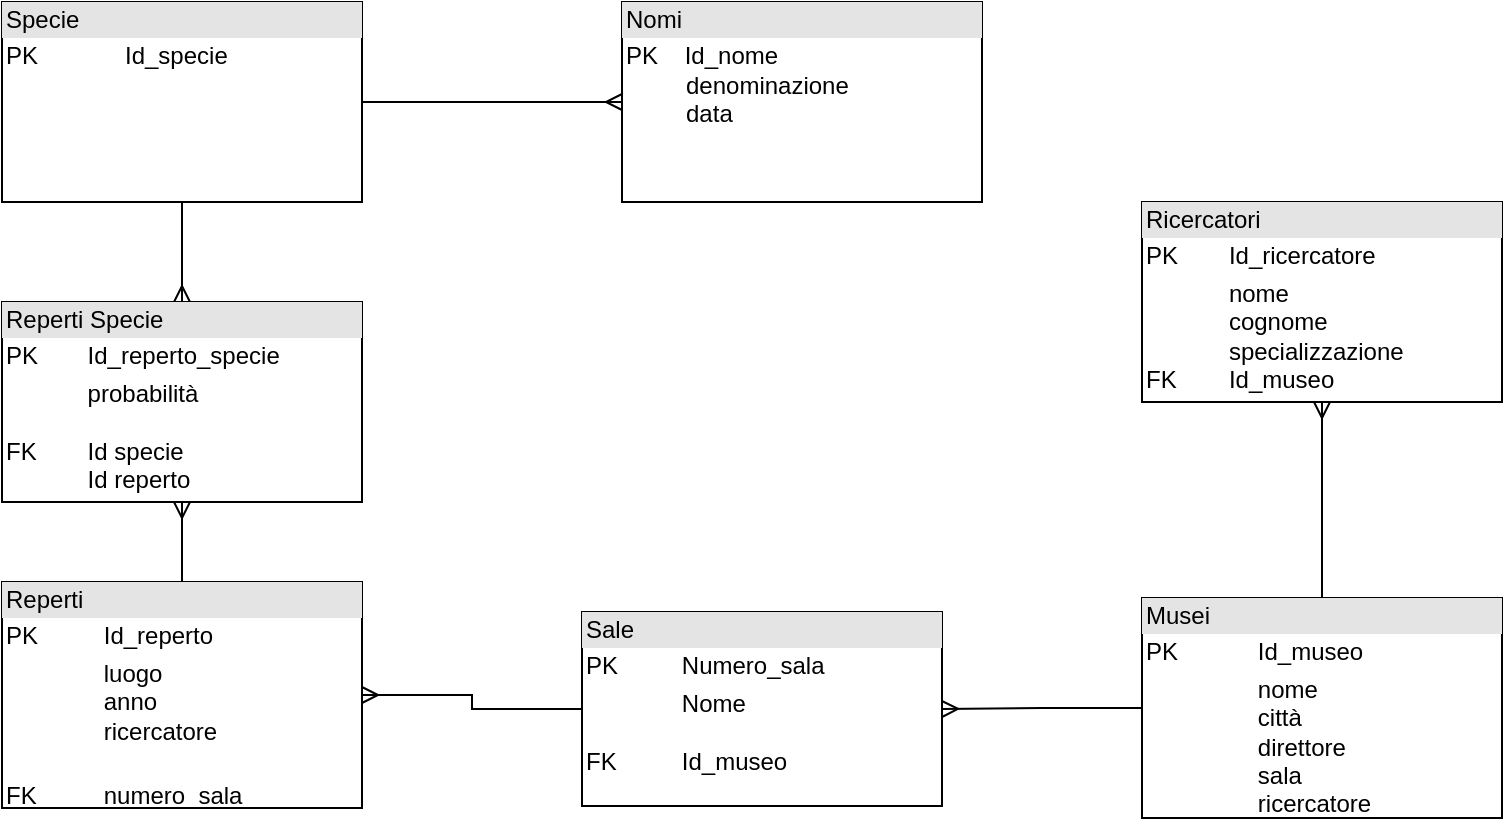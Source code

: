 <mxfile version="13.9.7" type="google"><diagram name="Page-1" id="e7e014a7-5840-1c2e-5031-d8a46d1fe8dd"><mxGraphModel dx="868" dy="474" grid="1" gridSize="10" guides="1" tooltips="1" connect="1" arrows="1" fold="1" page="1" pageScale="1" pageWidth="1169" pageHeight="826" background="#ffffff" math="0" shadow="0"><root><mxCell id="0"/><mxCell id="1" parent="0"/><mxCell id="k9Gx2fuPqNfP_x0ZKx_o-58" style="edgeStyle=orthogonalEdgeStyle;rounded=0;orthogonalLoop=1;jettySize=auto;html=1;entryX=0.5;entryY=1;entryDx=0;entryDy=0;endArrow=ERmany;endFill=0;" edge="1" parent="1" source="k9Gx2fuPqNfP_x0ZKx_o-42" target="k9Gx2fuPqNfP_x0ZKx_o-54"><mxGeometry relative="1" as="geometry"/></mxCell><mxCell id="k9Gx2fuPqNfP_x0ZKx_o-42" value="&lt;div style=&quot;box-sizing: border-box ; width: 100% ; background: #e4e4e4 ; padding: 2px&quot;&gt;Reperti&lt;/div&gt;&lt;table style=&quot;width: 100% ; font-size: 1em&quot; cellpadding=&quot;2&quot; cellspacing=&quot;0&quot;&gt;&lt;tbody&gt;&lt;tr&gt;&lt;td&gt;PK&lt;/td&gt;&lt;td&gt;Id_reperto&lt;/td&gt;&lt;/tr&gt;&lt;tr&gt;&lt;td&gt;&amp;nbsp; &amp;nbsp; &amp;nbsp; &amp;nbsp;&lt;br&gt;&lt;br&gt;&lt;/td&gt;&lt;td&gt;luogo&lt;br&gt;anno&lt;br&gt;ricercatore&lt;br&gt;&lt;br&gt;&lt;/td&gt;&lt;/tr&gt;&lt;tr&gt;&lt;td&gt;FK&amp;nbsp;&amp;nbsp;&lt;/td&gt;&lt;td&gt;numero_sala&lt;br&gt;&lt;/td&gt;&lt;/tr&gt;&lt;/tbody&gt;&lt;/table&gt;" style="verticalAlign=top;align=left;overflow=fill;html=1;" vertex="1" parent="1"><mxGeometry x="140" y="350" width="180" height="113" as="geometry"/></mxCell><mxCell id="k9Gx2fuPqNfP_x0ZKx_o-44" value="&lt;div style=&quot;box-sizing: border-box ; width: 100% ; background: #e4e4e4 ; padding: 2px&quot;&gt;Ricercatori&lt;/div&gt;&lt;table style=&quot;width: 100% ; font-size: 1em&quot; cellpadding=&quot;2&quot; cellspacing=&quot;0&quot;&gt;&lt;tbody&gt;&lt;tr&gt;&lt;td&gt;PK&lt;/td&gt;&lt;td&gt;Id_ricercatore&lt;/td&gt;&lt;/tr&gt;&lt;tr&gt;&lt;td&gt;&amp;nbsp; &amp;nbsp; &amp;nbsp; &amp;nbsp;&lt;br&gt;&lt;br&gt;&lt;br&gt;FK&lt;/td&gt;&lt;td&gt;nome&lt;br&gt;cognome&lt;br&gt;specializzazione&lt;br&gt;Id_museo&lt;/td&gt;&lt;/tr&gt;&lt;/tbody&gt;&lt;/table&gt;" style="verticalAlign=top;align=left;overflow=fill;html=1;" vertex="1" parent="1"><mxGeometry x="710" y="160" width="180" height="100" as="geometry"/></mxCell><mxCell id="k9Gx2fuPqNfP_x0ZKx_o-59" style="edgeStyle=orthogonalEdgeStyle;rounded=0;orthogonalLoop=1;jettySize=auto;html=1;entryX=1;entryY=0.5;entryDx=0;entryDy=0;endArrow=ERmany;endFill=0;" edge="1" parent="1" source="k9Gx2fuPqNfP_x0ZKx_o-45" target="k9Gx2fuPqNfP_x0ZKx_o-42"><mxGeometry relative="1" as="geometry"/></mxCell><mxCell id="k9Gx2fuPqNfP_x0ZKx_o-45" value="&lt;div style=&quot;box-sizing: border-box ; width: 100% ; background: #e4e4e4 ; padding: 2px&quot;&gt;Sale&lt;/div&gt;&lt;table style=&quot;width: 100% ; font-size: 1em&quot; cellpadding=&quot;2&quot; cellspacing=&quot;0&quot;&gt;&lt;tbody&gt;&lt;tr&gt;&lt;td&gt;PK&lt;/td&gt;&lt;td&gt;Numero_sala&lt;/td&gt;&lt;/tr&gt;&lt;tr&gt;&lt;td&gt;&amp;nbsp; &amp;nbsp; &amp;nbsp; &amp;nbsp;&lt;br&gt;FK&lt;/td&gt;&lt;td&gt;Nome&lt;br&gt;&lt;br&gt;Id_museo&lt;br&gt;&lt;br&gt;&lt;/td&gt;&lt;/tr&gt;&lt;/tbody&gt;&lt;/table&gt;" style="verticalAlign=top;align=left;overflow=fill;html=1;" vertex="1" parent="1"><mxGeometry x="430" y="365" width="180" height="97" as="geometry"/></mxCell><mxCell id="k9Gx2fuPqNfP_x0ZKx_o-60" style="edgeStyle=orthogonalEdgeStyle;rounded=0;orthogonalLoop=1;jettySize=auto;html=1;entryX=1;entryY=0.5;entryDx=0;entryDy=0;endArrow=ERmany;endFill=0;" edge="1" parent="1" source="k9Gx2fuPqNfP_x0ZKx_o-46" target="k9Gx2fuPqNfP_x0ZKx_o-45"><mxGeometry relative="1" as="geometry"/></mxCell><mxCell id="k9Gx2fuPqNfP_x0ZKx_o-62" style="edgeStyle=orthogonalEdgeStyle;rounded=0;orthogonalLoop=1;jettySize=auto;html=1;entryX=0.5;entryY=1;entryDx=0;entryDy=0;endArrow=ERmany;endFill=0;" edge="1" parent="1" source="k9Gx2fuPqNfP_x0ZKx_o-46" target="k9Gx2fuPqNfP_x0ZKx_o-44"><mxGeometry relative="1" as="geometry"/></mxCell><mxCell id="k9Gx2fuPqNfP_x0ZKx_o-46" value="&lt;div style=&quot;box-sizing: border-box ; width: 100% ; background: #e4e4e4 ; padding: 2px&quot;&gt;Musei&lt;/div&gt;&lt;table style=&quot;width: 100% ; font-size: 1em&quot; cellpadding=&quot;2&quot; cellspacing=&quot;0&quot;&gt;&lt;tbody&gt;&lt;tr&gt;&lt;td&gt;PK&lt;/td&gt;&lt;td&gt;Id_museo&lt;/td&gt;&lt;/tr&gt;&lt;tr&gt;&lt;td&gt;&amp;nbsp; &amp;nbsp; &amp;nbsp; &amp;nbsp;&lt;br&gt;&lt;br&gt;&lt;/td&gt;&lt;td&gt;nome&lt;br&gt;città&lt;br&gt;direttore&lt;br&gt;sala&lt;br&gt;ricercatore&lt;/td&gt;&lt;/tr&gt;&lt;tr&gt;&lt;td&gt;&lt;/td&gt;&lt;td&gt;&lt;br&gt;&lt;/td&gt;&lt;/tr&gt;&lt;/tbody&gt;&lt;/table&gt;" style="verticalAlign=top;align=left;overflow=fill;html=1;" vertex="1" parent="1"><mxGeometry x="710" y="358" width="180" height="110" as="geometry"/></mxCell><mxCell id="k9Gx2fuPqNfP_x0ZKx_o-49" style="edgeStyle=orthogonalEdgeStyle;rounded=0;orthogonalLoop=1;jettySize=auto;html=1;entryX=0;entryY=0.25;entryDx=0;entryDy=0;strokeColor=none;endArrow=ERmany;endFill=0;" edge="1" parent="1" source="k9Gx2fuPqNfP_x0ZKx_o-47" target="k9Gx2fuPqNfP_x0ZKx_o-48"><mxGeometry relative="1" as="geometry"/></mxCell><mxCell id="k9Gx2fuPqNfP_x0ZKx_o-51" style="edgeStyle=orthogonalEdgeStyle;rounded=0;orthogonalLoop=1;jettySize=auto;html=1;entryX=0;entryY=0.5;entryDx=0;entryDy=0;endArrow=ERmany;endFill=0;" edge="1" parent="1" source="k9Gx2fuPqNfP_x0ZKx_o-47" target="k9Gx2fuPqNfP_x0ZKx_o-48"><mxGeometry relative="1" as="geometry"/></mxCell><mxCell id="k9Gx2fuPqNfP_x0ZKx_o-57" style="edgeStyle=orthogonalEdgeStyle;rounded=0;orthogonalLoop=1;jettySize=auto;html=1;entryX=0.5;entryY=0;entryDx=0;entryDy=0;endArrow=ERmany;endFill=0;" edge="1" parent="1" source="k9Gx2fuPqNfP_x0ZKx_o-47" target="k9Gx2fuPqNfP_x0ZKx_o-54"><mxGeometry relative="1" as="geometry"/></mxCell><mxCell id="k9Gx2fuPqNfP_x0ZKx_o-47" value="&lt;div style=&quot;box-sizing: border-box ; width: 100% ; background: #e4e4e4 ; padding: 2px&quot;&gt;Specie&lt;/div&gt;&lt;table style=&quot;width: 100% ; font-size: 1em&quot; cellpadding=&quot;2&quot; cellspacing=&quot;0&quot;&gt;&lt;tbody&gt;&lt;tr&gt;&lt;td&gt;PK&lt;/td&gt;&lt;td&gt;Id_specie&lt;/td&gt;&lt;/tr&gt;&lt;tr&gt;&lt;td&gt;&amp;nbsp; &amp;nbsp; &amp;nbsp; &amp;nbsp;&lt;br&gt;&lt;br&gt;&lt;/td&gt;&lt;td&gt;&lt;br&gt;&lt;br&gt;&lt;/td&gt;&lt;/tr&gt;&lt;/tbody&gt;&lt;/table&gt;" style="verticalAlign=top;align=left;overflow=fill;html=1;" vertex="1" parent="1"><mxGeometry x="140" y="60" width="180" height="100" as="geometry"/></mxCell><mxCell id="k9Gx2fuPqNfP_x0ZKx_o-48" value="&lt;div style=&quot;box-sizing: border-box ; width: 100% ; background: #e4e4e4 ; padding: 2px&quot;&gt;Nomi&lt;/div&gt;&lt;table style=&quot;width: 100% ; font-size: 1em&quot; cellpadding=&quot;2&quot; cellspacing=&quot;0&quot;&gt;&lt;tbody&gt;&lt;tr&gt;&lt;td&gt;PK&amp;nbsp; &amp;nbsp; Id_nome&lt;br&gt;&amp;nbsp; &amp;nbsp; &amp;nbsp; &amp;nbsp; &amp;nbsp;denominazione&lt;br&gt;&amp;nbsp; &amp;nbsp; &amp;nbsp; &amp;nbsp; &amp;nbsp;data&amp;nbsp; &amp;nbsp;&lt;/td&gt;&lt;td&gt;&lt;br&gt;&lt;/td&gt;&lt;/tr&gt;&lt;tr&gt;&lt;td&gt;&lt;/td&gt;&lt;td&gt;&lt;br&gt;&lt;/td&gt;&lt;/tr&gt;&lt;/tbody&gt;&lt;/table&gt;" style="verticalAlign=top;align=left;overflow=fill;html=1;" vertex="1" parent="1"><mxGeometry x="450" y="60" width="180" height="100" as="geometry"/></mxCell><mxCell id="k9Gx2fuPqNfP_x0ZKx_o-52" style="edgeStyle=orthogonalEdgeStyle;rounded=0;orthogonalLoop=1;jettySize=auto;html=1;exitX=0.5;exitY=1;exitDx=0;exitDy=0;endArrow=ERmany;endFill=0;" edge="1" parent="1" source="k9Gx2fuPqNfP_x0ZKx_o-45" target="k9Gx2fuPqNfP_x0ZKx_o-45"><mxGeometry relative="1" as="geometry"/></mxCell><mxCell id="k9Gx2fuPqNfP_x0ZKx_o-54" value="&lt;div style=&quot;box-sizing: border-box ; width: 100% ; background: #e4e4e4 ; padding: 2px&quot;&gt;Reperti Specie&lt;/div&gt;&lt;table style=&quot;width: 100% ; font-size: 1em&quot; cellpadding=&quot;2&quot; cellspacing=&quot;0&quot;&gt;&lt;tbody&gt;&lt;tr&gt;&lt;td&gt;PK&lt;/td&gt;&lt;td&gt;Id_reperto_specie&lt;/td&gt;&lt;/tr&gt;&lt;tr&gt;&lt;td&gt;&amp;nbsp; &amp;nbsp; &amp;nbsp; &amp;nbsp;&lt;br&gt;FK&amp;nbsp; &amp;nbsp;&lt;/td&gt;&lt;td&gt;probabilità&lt;br&gt;&lt;br&gt;Id specie&lt;br&gt;Id reperto&lt;br&gt;&lt;/td&gt;&lt;/tr&gt;&lt;/tbody&gt;&lt;/table&gt;" style="verticalAlign=top;align=left;overflow=fill;html=1;" vertex="1" parent="1"><mxGeometry x="140" y="210" width="180" height="100" as="geometry"/></mxCell></root></mxGraphModel></diagram></mxfile>